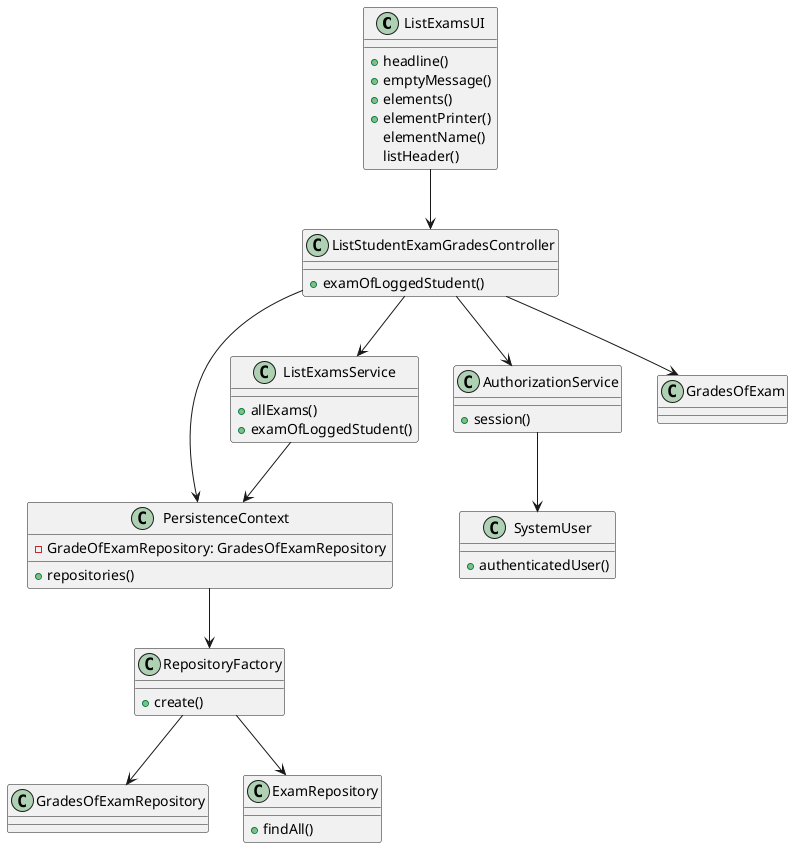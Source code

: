 @startuml

class ListExamsUI {
    +headline()
    +emptyMessage()
    +elements()
    +elementPrinter()
    elementName()
    listHeader()
}

class ListStudentExamGradesController {
    +examOfLoggedStudent()
}

class GradesOfExamRepository {
}

class PersistenceContext {
    -GradeOfExamRepository: GradesOfExamRepository
    +repositories()
}

class AuthorizationService {
    +session()
}

class SystemUser {
    +authenticatedUser()
}

class ListExamsService {
    +allExams()
    +examOfLoggedStudent()
}

class RepositoryFactory {
    +create()
}

class GradesOfExam {
}

class ExamRepository {
    +findAll()
}

ListExamsUI --> ListStudentExamGradesController
ListStudentExamGradesController --> PersistenceContext
ListStudentExamGradesController --> ListExamsService
ListStudentExamGradesController --> AuthorizationService
ListStudentExamGradesController --> GradesOfExam
AuthorizationService --> SystemUser
PersistenceContext --> RepositoryFactory
RepositoryFactory --> GradesOfExamRepository
RepositoryFactory --> ExamRepository
ListExamsService --> PersistenceContext

@enduml